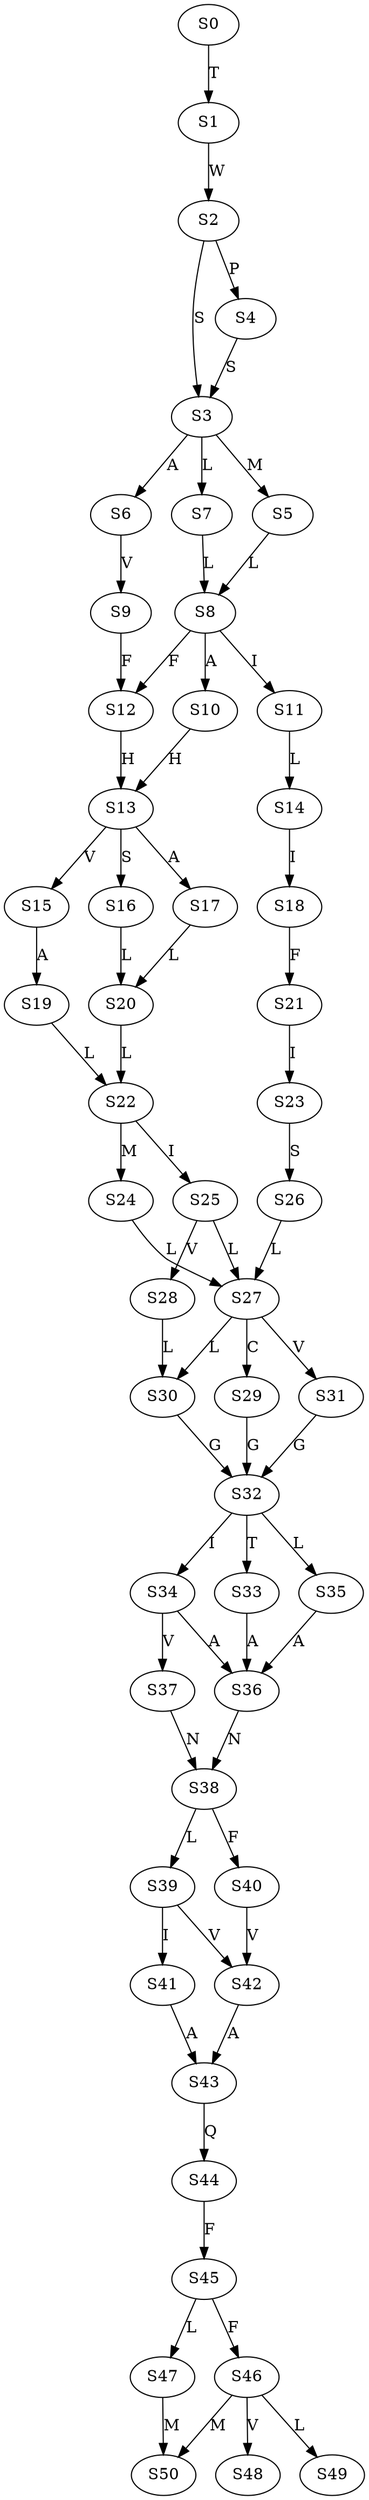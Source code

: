 strict digraph  {
	S0 -> S1 [ label = T ];
	S1 -> S2 [ label = W ];
	S2 -> S3 [ label = S ];
	S2 -> S4 [ label = P ];
	S3 -> S5 [ label = M ];
	S3 -> S6 [ label = A ];
	S3 -> S7 [ label = L ];
	S4 -> S3 [ label = S ];
	S5 -> S8 [ label = L ];
	S6 -> S9 [ label = V ];
	S7 -> S8 [ label = L ];
	S8 -> S10 [ label = A ];
	S8 -> S11 [ label = I ];
	S8 -> S12 [ label = F ];
	S9 -> S12 [ label = F ];
	S10 -> S13 [ label = H ];
	S11 -> S14 [ label = L ];
	S12 -> S13 [ label = H ];
	S13 -> S15 [ label = V ];
	S13 -> S16 [ label = S ];
	S13 -> S17 [ label = A ];
	S14 -> S18 [ label = I ];
	S15 -> S19 [ label = A ];
	S16 -> S20 [ label = L ];
	S17 -> S20 [ label = L ];
	S18 -> S21 [ label = F ];
	S19 -> S22 [ label = L ];
	S20 -> S22 [ label = L ];
	S21 -> S23 [ label = I ];
	S22 -> S24 [ label = M ];
	S22 -> S25 [ label = I ];
	S23 -> S26 [ label = S ];
	S24 -> S27 [ label = L ];
	S25 -> S27 [ label = L ];
	S25 -> S28 [ label = V ];
	S26 -> S27 [ label = L ];
	S27 -> S29 [ label = C ];
	S27 -> S30 [ label = L ];
	S27 -> S31 [ label = V ];
	S28 -> S30 [ label = L ];
	S29 -> S32 [ label = G ];
	S30 -> S32 [ label = G ];
	S31 -> S32 [ label = G ];
	S32 -> S33 [ label = T ];
	S32 -> S34 [ label = I ];
	S32 -> S35 [ label = L ];
	S33 -> S36 [ label = A ];
	S34 -> S36 [ label = A ];
	S34 -> S37 [ label = V ];
	S35 -> S36 [ label = A ];
	S36 -> S38 [ label = N ];
	S37 -> S38 [ label = N ];
	S38 -> S39 [ label = L ];
	S38 -> S40 [ label = F ];
	S39 -> S41 [ label = I ];
	S39 -> S42 [ label = V ];
	S40 -> S42 [ label = V ];
	S41 -> S43 [ label = A ];
	S42 -> S43 [ label = A ];
	S43 -> S44 [ label = Q ];
	S44 -> S45 [ label = F ];
	S45 -> S46 [ label = F ];
	S45 -> S47 [ label = L ];
	S46 -> S48 [ label = V ];
	S46 -> S49 [ label = L ];
	S46 -> S50 [ label = M ];
	S47 -> S50 [ label = M ];
}
